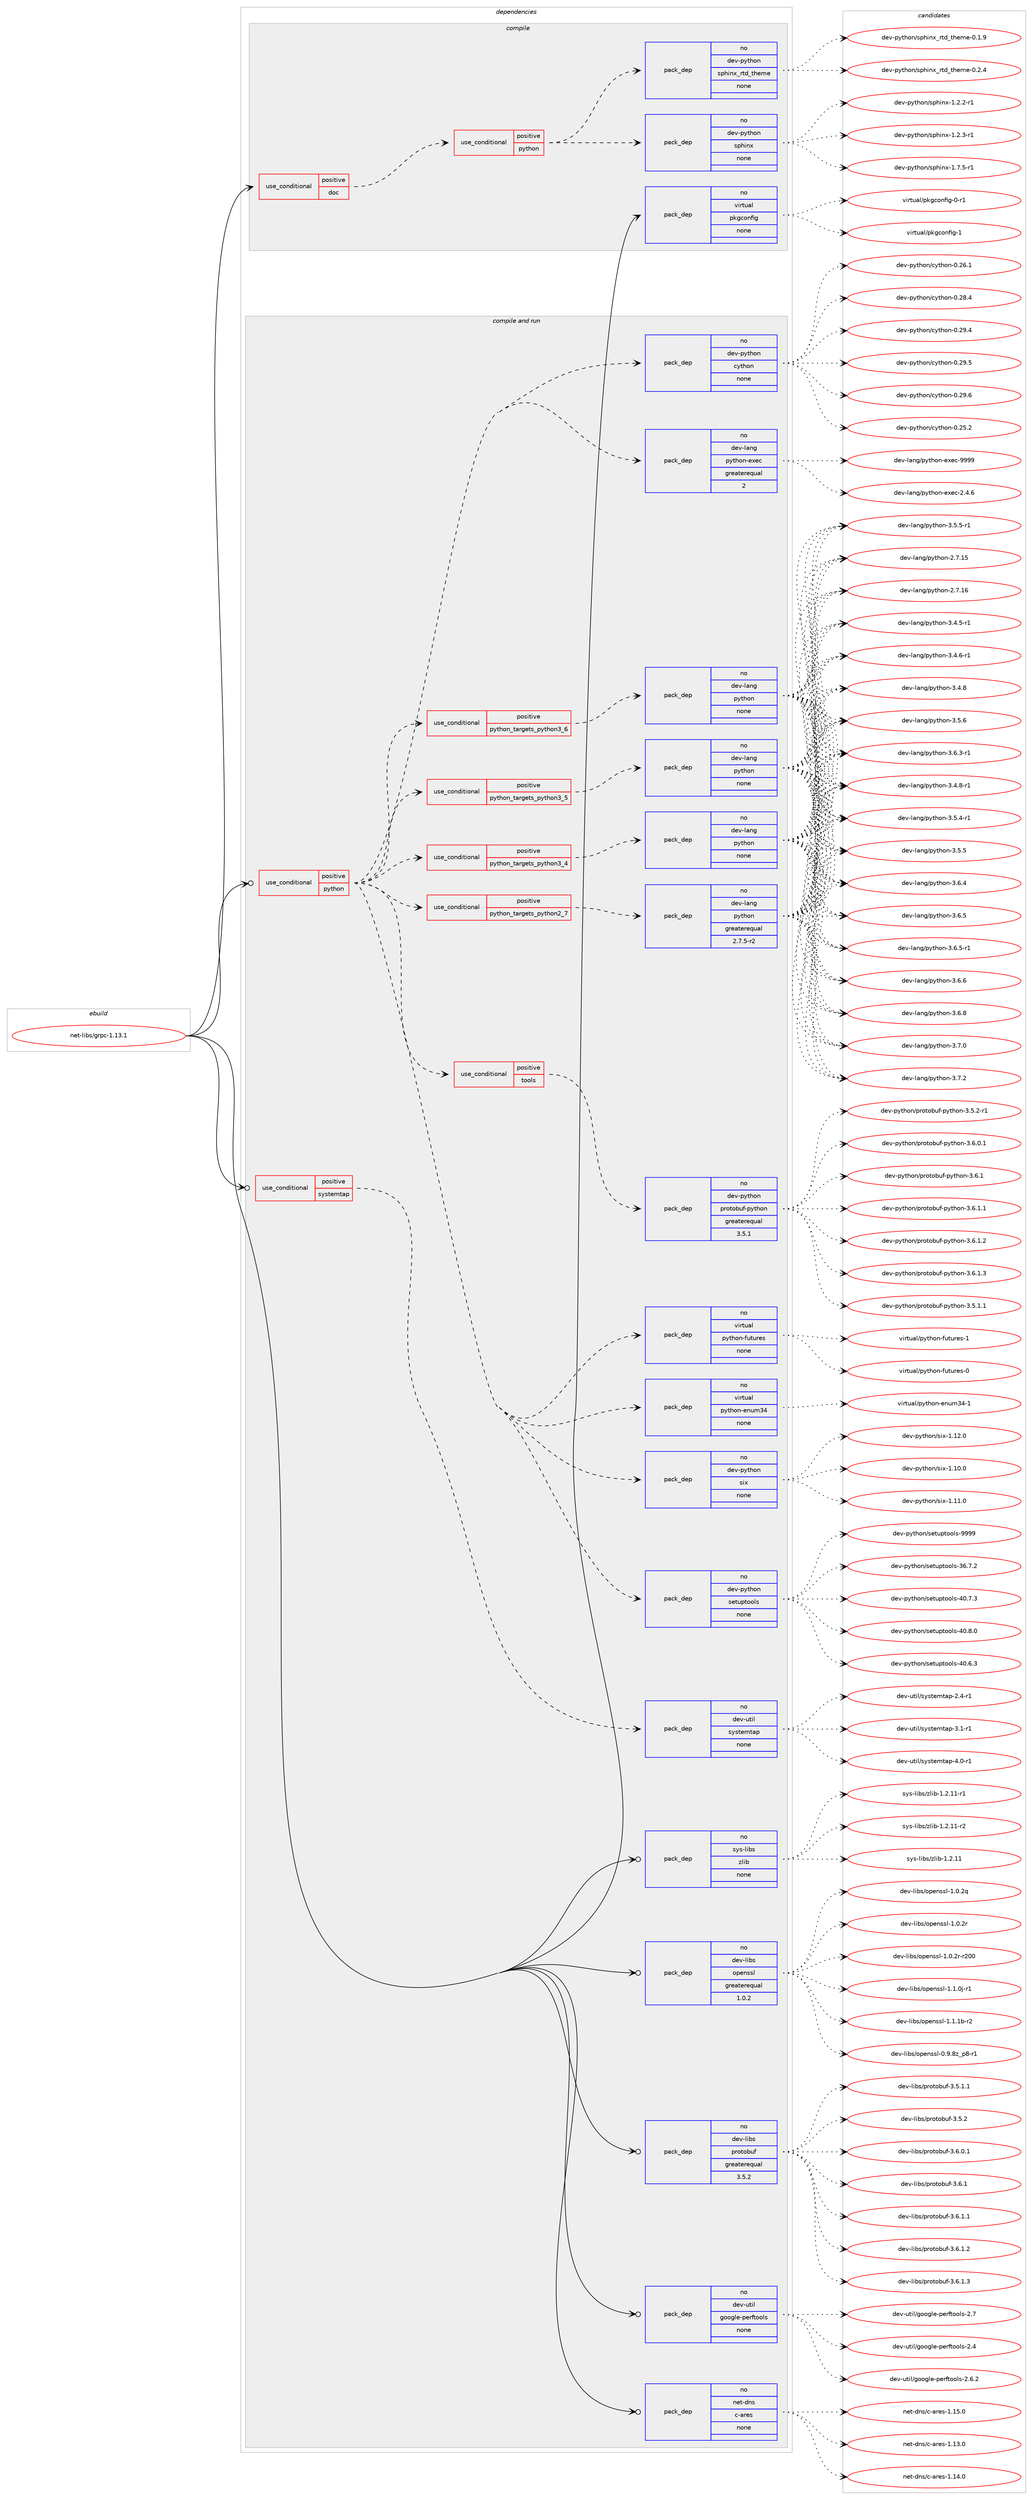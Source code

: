 digraph prolog {

# *************
# Graph options
# *************

newrank=true;
concentrate=true;
compound=true;
graph [rankdir=LR,fontname=Helvetica,fontsize=10,ranksep=1.5];#, ranksep=2.5, nodesep=0.2];
edge  [arrowhead=vee];
node  [fontname=Helvetica,fontsize=10];

# **********
# The ebuild
# **********

subgraph cluster_leftcol {
color=gray;
rank=same;
label=<<i>ebuild</i>>;
id [label="net-libs/grpc-1.13.1", color=red, width=4, href="../net-libs/grpc-1.13.1.svg"];
}

# ****************
# The dependencies
# ****************

subgraph cluster_midcol {
color=gray;
label=<<i>dependencies</i>>;
subgraph cluster_compile {
fillcolor="#eeeeee";
style=filled;
label=<<i>compile</i>>;
subgraph cond446018 {
dependency1658699 [label=<<TABLE BORDER="0" CELLBORDER="1" CELLSPACING="0" CELLPADDING="4"><TR><TD ROWSPAN="3" CELLPADDING="10">use_conditional</TD></TR><TR><TD>positive</TD></TR><TR><TD>doc</TD></TR></TABLE>>, shape=none, color=red];
subgraph cond446019 {
dependency1658700 [label=<<TABLE BORDER="0" CELLBORDER="1" CELLSPACING="0" CELLPADDING="4"><TR><TD ROWSPAN="3" CELLPADDING="10">use_conditional</TD></TR><TR><TD>positive</TD></TR><TR><TD>python</TD></TR></TABLE>>, shape=none, color=red];
subgraph pack1185802 {
dependency1658701 [label=<<TABLE BORDER="0" CELLBORDER="1" CELLSPACING="0" CELLPADDING="4" WIDTH="220"><TR><TD ROWSPAN="6" CELLPADDING="30">pack_dep</TD></TR><TR><TD WIDTH="110">no</TD></TR><TR><TD>dev-python</TD></TR><TR><TD>sphinx</TD></TR><TR><TD>none</TD></TR><TR><TD></TD></TR></TABLE>>, shape=none, color=blue];
}
dependency1658700:e -> dependency1658701:w [weight=20,style="dashed",arrowhead="vee"];
subgraph pack1185803 {
dependency1658702 [label=<<TABLE BORDER="0" CELLBORDER="1" CELLSPACING="0" CELLPADDING="4" WIDTH="220"><TR><TD ROWSPAN="6" CELLPADDING="30">pack_dep</TD></TR><TR><TD WIDTH="110">no</TD></TR><TR><TD>dev-python</TD></TR><TR><TD>sphinx_rtd_theme</TD></TR><TR><TD>none</TD></TR><TR><TD></TD></TR></TABLE>>, shape=none, color=blue];
}
dependency1658700:e -> dependency1658702:w [weight=20,style="dashed",arrowhead="vee"];
}
dependency1658699:e -> dependency1658700:w [weight=20,style="dashed",arrowhead="vee"];
}
id:e -> dependency1658699:w [weight=20,style="solid",arrowhead="vee"];
subgraph pack1185804 {
dependency1658703 [label=<<TABLE BORDER="0" CELLBORDER="1" CELLSPACING="0" CELLPADDING="4" WIDTH="220"><TR><TD ROWSPAN="6" CELLPADDING="30">pack_dep</TD></TR><TR><TD WIDTH="110">no</TD></TR><TR><TD>virtual</TD></TR><TR><TD>pkgconfig</TD></TR><TR><TD>none</TD></TR><TR><TD></TD></TR></TABLE>>, shape=none, color=blue];
}
id:e -> dependency1658703:w [weight=20,style="solid",arrowhead="vee"];
}
subgraph cluster_compileandrun {
fillcolor="#eeeeee";
style=filled;
label=<<i>compile and run</i>>;
subgraph cond446020 {
dependency1658704 [label=<<TABLE BORDER="0" CELLBORDER="1" CELLSPACING="0" CELLPADDING="4"><TR><TD ROWSPAN="3" CELLPADDING="10">use_conditional</TD></TR><TR><TD>positive</TD></TR><TR><TD>python</TD></TR></TABLE>>, shape=none, color=red];
subgraph cond446021 {
dependency1658705 [label=<<TABLE BORDER="0" CELLBORDER="1" CELLSPACING="0" CELLPADDING="4"><TR><TD ROWSPAN="3" CELLPADDING="10">use_conditional</TD></TR><TR><TD>positive</TD></TR><TR><TD>python_targets_python2_7</TD></TR></TABLE>>, shape=none, color=red];
subgraph pack1185805 {
dependency1658706 [label=<<TABLE BORDER="0" CELLBORDER="1" CELLSPACING="0" CELLPADDING="4" WIDTH="220"><TR><TD ROWSPAN="6" CELLPADDING="30">pack_dep</TD></TR><TR><TD WIDTH="110">no</TD></TR><TR><TD>dev-lang</TD></TR><TR><TD>python</TD></TR><TR><TD>greaterequal</TD></TR><TR><TD>2.7.5-r2</TD></TR></TABLE>>, shape=none, color=blue];
}
dependency1658705:e -> dependency1658706:w [weight=20,style="dashed",arrowhead="vee"];
}
dependency1658704:e -> dependency1658705:w [weight=20,style="dashed",arrowhead="vee"];
subgraph cond446022 {
dependency1658707 [label=<<TABLE BORDER="0" CELLBORDER="1" CELLSPACING="0" CELLPADDING="4"><TR><TD ROWSPAN="3" CELLPADDING="10">use_conditional</TD></TR><TR><TD>positive</TD></TR><TR><TD>python_targets_python3_4</TD></TR></TABLE>>, shape=none, color=red];
subgraph pack1185806 {
dependency1658708 [label=<<TABLE BORDER="0" CELLBORDER="1" CELLSPACING="0" CELLPADDING="4" WIDTH="220"><TR><TD ROWSPAN="6" CELLPADDING="30">pack_dep</TD></TR><TR><TD WIDTH="110">no</TD></TR><TR><TD>dev-lang</TD></TR><TR><TD>python</TD></TR><TR><TD>none</TD></TR><TR><TD></TD></TR></TABLE>>, shape=none, color=blue];
}
dependency1658707:e -> dependency1658708:w [weight=20,style="dashed",arrowhead="vee"];
}
dependency1658704:e -> dependency1658707:w [weight=20,style="dashed",arrowhead="vee"];
subgraph cond446023 {
dependency1658709 [label=<<TABLE BORDER="0" CELLBORDER="1" CELLSPACING="0" CELLPADDING="4"><TR><TD ROWSPAN="3" CELLPADDING="10">use_conditional</TD></TR><TR><TD>positive</TD></TR><TR><TD>python_targets_python3_5</TD></TR></TABLE>>, shape=none, color=red];
subgraph pack1185807 {
dependency1658710 [label=<<TABLE BORDER="0" CELLBORDER="1" CELLSPACING="0" CELLPADDING="4" WIDTH="220"><TR><TD ROWSPAN="6" CELLPADDING="30">pack_dep</TD></TR><TR><TD WIDTH="110">no</TD></TR><TR><TD>dev-lang</TD></TR><TR><TD>python</TD></TR><TR><TD>none</TD></TR><TR><TD></TD></TR></TABLE>>, shape=none, color=blue];
}
dependency1658709:e -> dependency1658710:w [weight=20,style="dashed",arrowhead="vee"];
}
dependency1658704:e -> dependency1658709:w [weight=20,style="dashed",arrowhead="vee"];
subgraph cond446024 {
dependency1658711 [label=<<TABLE BORDER="0" CELLBORDER="1" CELLSPACING="0" CELLPADDING="4"><TR><TD ROWSPAN="3" CELLPADDING="10">use_conditional</TD></TR><TR><TD>positive</TD></TR><TR><TD>python_targets_python3_6</TD></TR></TABLE>>, shape=none, color=red];
subgraph pack1185808 {
dependency1658712 [label=<<TABLE BORDER="0" CELLBORDER="1" CELLSPACING="0" CELLPADDING="4" WIDTH="220"><TR><TD ROWSPAN="6" CELLPADDING="30">pack_dep</TD></TR><TR><TD WIDTH="110">no</TD></TR><TR><TD>dev-lang</TD></TR><TR><TD>python</TD></TR><TR><TD>none</TD></TR><TR><TD></TD></TR></TABLE>>, shape=none, color=blue];
}
dependency1658711:e -> dependency1658712:w [weight=20,style="dashed",arrowhead="vee"];
}
dependency1658704:e -> dependency1658711:w [weight=20,style="dashed",arrowhead="vee"];
subgraph pack1185809 {
dependency1658713 [label=<<TABLE BORDER="0" CELLBORDER="1" CELLSPACING="0" CELLPADDING="4" WIDTH="220"><TR><TD ROWSPAN="6" CELLPADDING="30">pack_dep</TD></TR><TR><TD WIDTH="110">no</TD></TR><TR><TD>dev-lang</TD></TR><TR><TD>python-exec</TD></TR><TR><TD>greaterequal</TD></TR><TR><TD>2</TD></TR></TABLE>>, shape=none, color=blue];
}
dependency1658704:e -> dependency1658713:w [weight=20,style="dashed",arrowhead="vee"];
subgraph pack1185810 {
dependency1658714 [label=<<TABLE BORDER="0" CELLBORDER="1" CELLSPACING="0" CELLPADDING="4" WIDTH="220"><TR><TD ROWSPAN="6" CELLPADDING="30">pack_dep</TD></TR><TR><TD WIDTH="110">no</TD></TR><TR><TD>dev-python</TD></TR><TR><TD>cython</TD></TR><TR><TD>none</TD></TR><TR><TD></TD></TR></TABLE>>, shape=none, color=blue];
}
dependency1658704:e -> dependency1658714:w [weight=20,style="dashed",arrowhead="vee"];
subgraph pack1185811 {
dependency1658715 [label=<<TABLE BORDER="0" CELLBORDER="1" CELLSPACING="0" CELLPADDING="4" WIDTH="220"><TR><TD ROWSPAN="6" CELLPADDING="30">pack_dep</TD></TR><TR><TD WIDTH="110">no</TD></TR><TR><TD>dev-python</TD></TR><TR><TD>setuptools</TD></TR><TR><TD>none</TD></TR><TR><TD></TD></TR></TABLE>>, shape=none, color=blue];
}
dependency1658704:e -> dependency1658715:w [weight=20,style="dashed",arrowhead="vee"];
subgraph pack1185812 {
dependency1658716 [label=<<TABLE BORDER="0" CELLBORDER="1" CELLSPACING="0" CELLPADDING="4" WIDTH="220"><TR><TD ROWSPAN="6" CELLPADDING="30">pack_dep</TD></TR><TR><TD WIDTH="110">no</TD></TR><TR><TD>dev-python</TD></TR><TR><TD>six</TD></TR><TR><TD>none</TD></TR><TR><TD></TD></TR></TABLE>>, shape=none, color=blue];
}
dependency1658704:e -> dependency1658716:w [weight=20,style="dashed",arrowhead="vee"];
subgraph pack1185813 {
dependency1658717 [label=<<TABLE BORDER="0" CELLBORDER="1" CELLSPACING="0" CELLPADDING="4" WIDTH="220"><TR><TD ROWSPAN="6" CELLPADDING="30">pack_dep</TD></TR><TR><TD WIDTH="110">no</TD></TR><TR><TD>virtual</TD></TR><TR><TD>python-enum34</TD></TR><TR><TD>none</TD></TR><TR><TD></TD></TR></TABLE>>, shape=none, color=blue];
}
dependency1658704:e -> dependency1658717:w [weight=20,style="dashed",arrowhead="vee"];
subgraph pack1185814 {
dependency1658718 [label=<<TABLE BORDER="0" CELLBORDER="1" CELLSPACING="0" CELLPADDING="4" WIDTH="220"><TR><TD ROWSPAN="6" CELLPADDING="30">pack_dep</TD></TR><TR><TD WIDTH="110">no</TD></TR><TR><TD>virtual</TD></TR><TR><TD>python-futures</TD></TR><TR><TD>none</TD></TR><TR><TD></TD></TR></TABLE>>, shape=none, color=blue];
}
dependency1658704:e -> dependency1658718:w [weight=20,style="dashed",arrowhead="vee"];
subgraph cond446025 {
dependency1658719 [label=<<TABLE BORDER="0" CELLBORDER="1" CELLSPACING="0" CELLPADDING="4"><TR><TD ROWSPAN="3" CELLPADDING="10">use_conditional</TD></TR><TR><TD>positive</TD></TR><TR><TD>tools</TD></TR></TABLE>>, shape=none, color=red];
subgraph pack1185815 {
dependency1658720 [label=<<TABLE BORDER="0" CELLBORDER="1" CELLSPACING="0" CELLPADDING="4" WIDTH="220"><TR><TD ROWSPAN="6" CELLPADDING="30">pack_dep</TD></TR><TR><TD WIDTH="110">no</TD></TR><TR><TD>dev-python</TD></TR><TR><TD>protobuf-python</TD></TR><TR><TD>greaterequal</TD></TR><TR><TD>3.5.1</TD></TR></TABLE>>, shape=none, color=blue];
}
dependency1658719:e -> dependency1658720:w [weight=20,style="dashed",arrowhead="vee"];
}
dependency1658704:e -> dependency1658719:w [weight=20,style="dashed",arrowhead="vee"];
}
id:e -> dependency1658704:w [weight=20,style="solid",arrowhead="odotvee"];
subgraph cond446026 {
dependency1658721 [label=<<TABLE BORDER="0" CELLBORDER="1" CELLSPACING="0" CELLPADDING="4"><TR><TD ROWSPAN="3" CELLPADDING="10">use_conditional</TD></TR><TR><TD>positive</TD></TR><TR><TD>systemtap</TD></TR></TABLE>>, shape=none, color=red];
subgraph pack1185816 {
dependency1658722 [label=<<TABLE BORDER="0" CELLBORDER="1" CELLSPACING="0" CELLPADDING="4" WIDTH="220"><TR><TD ROWSPAN="6" CELLPADDING="30">pack_dep</TD></TR><TR><TD WIDTH="110">no</TD></TR><TR><TD>dev-util</TD></TR><TR><TD>systemtap</TD></TR><TR><TD>none</TD></TR><TR><TD></TD></TR></TABLE>>, shape=none, color=blue];
}
dependency1658721:e -> dependency1658722:w [weight=20,style="dashed",arrowhead="vee"];
}
id:e -> dependency1658721:w [weight=20,style="solid",arrowhead="odotvee"];
subgraph pack1185817 {
dependency1658723 [label=<<TABLE BORDER="0" CELLBORDER="1" CELLSPACING="0" CELLPADDING="4" WIDTH="220"><TR><TD ROWSPAN="6" CELLPADDING="30">pack_dep</TD></TR><TR><TD WIDTH="110">no</TD></TR><TR><TD>dev-libs</TD></TR><TR><TD>openssl</TD></TR><TR><TD>greaterequal</TD></TR><TR><TD>1.0.2</TD></TR></TABLE>>, shape=none, color=blue];
}
id:e -> dependency1658723:w [weight=20,style="solid",arrowhead="odotvee"];
subgraph pack1185818 {
dependency1658724 [label=<<TABLE BORDER="0" CELLBORDER="1" CELLSPACING="0" CELLPADDING="4" WIDTH="220"><TR><TD ROWSPAN="6" CELLPADDING="30">pack_dep</TD></TR><TR><TD WIDTH="110">no</TD></TR><TR><TD>dev-libs</TD></TR><TR><TD>protobuf</TD></TR><TR><TD>greaterequal</TD></TR><TR><TD>3.5.2</TD></TR></TABLE>>, shape=none, color=blue];
}
id:e -> dependency1658724:w [weight=20,style="solid",arrowhead="odotvee"];
subgraph pack1185819 {
dependency1658725 [label=<<TABLE BORDER="0" CELLBORDER="1" CELLSPACING="0" CELLPADDING="4" WIDTH="220"><TR><TD ROWSPAN="6" CELLPADDING="30">pack_dep</TD></TR><TR><TD WIDTH="110">no</TD></TR><TR><TD>dev-util</TD></TR><TR><TD>google-perftools</TD></TR><TR><TD>none</TD></TR><TR><TD></TD></TR></TABLE>>, shape=none, color=blue];
}
id:e -> dependency1658725:w [weight=20,style="solid",arrowhead="odotvee"];
subgraph pack1185820 {
dependency1658726 [label=<<TABLE BORDER="0" CELLBORDER="1" CELLSPACING="0" CELLPADDING="4" WIDTH="220"><TR><TD ROWSPAN="6" CELLPADDING="30">pack_dep</TD></TR><TR><TD WIDTH="110">no</TD></TR><TR><TD>net-dns</TD></TR><TR><TD>c-ares</TD></TR><TR><TD>none</TD></TR><TR><TD></TD></TR></TABLE>>, shape=none, color=blue];
}
id:e -> dependency1658726:w [weight=20,style="solid",arrowhead="odotvee"];
subgraph pack1185821 {
dependency1658727 [label=<<TABLE BORDER="0" CELLBORDER="1" CELLSPACING="0" CELLPADDING="4" WIDTH="220"><TR><TD ROWSPAN="6" CELLPADDING="30">pack_dep</TD></TR><TR><TD WIDTH="110">no</TD></TR><TR><TD>sys-libs</TD></TR><TR><TD>zlib</TD></TR><TR><TD>none</TD></TR><TR><TD></TD></TR></TABLE>>, shape=none, color=blue];
}
id:e -> dependency1658727:w [weight=20,style="solid",arrowhead="odotvee"];
}
subgraph cluster_run {
fillcolor="#eeeeee";
style=filled;
label=<<i>run</i>>;
}
}

# **************
# The candidates
# **************

subgraph cluster_choices {
rank=same;
color=gray;
label=<<i>candidates</i>>;

subgraph choice1185802 {
color=black;
nodesep=1;
choice10010111845112121116104111110471151121041051101204549465046504511449 [label="dev-python/sphinx-1.2.2-r1", color=red, width=4,href="../dev-python/sphinx-1.2.2-r1.svg"];
choice10010111845112121116104111110471151121041051101204549465046514511449 [label="dev-python/sphinx-1.2.3-r1", color=red, width=4,href="../dev-python/sphinx-1.2.3-r1.svg"];
choice10010111845112121116104111110471151121041051101204549465546534511449 [label="dev-python/sphinx-1.7.5-r1", color=red, width=4,href="../dev-python/sphinx-1.7.5-r1.svg"];
dependency1658701:e -> choice10010111845112121116104111110471151121041051101204549465046504511449:w [style=dotted,weight="100"];
dependency1658701:e -> choice10010111845112121116104111110471151121041051101204549465046514511449:w [style=dotted,weight="100"];
dependency1658701:e -> choice10010111845112121116104111110471151121041051101204549465546534511449:w [style=dotted,weight="100"];
}
subgraph choice1185803 {
color=black;
nodesep=1;
choice10010111845112121116104111110471151121041051101209511411610095116104101109101454846494657 [label="dev-python/sphinx_rtd_theme-0.1.9", color=red, width=4,href="../dev-python/sphinx_rtd_theme-0.1.9.svg"];
choice10010111845112121116104111110471151121041051101209511411610095116104101109101454846504652 [label="dev-python/sphinx_rtd_theme-0.2.4", color=red, width=4,href="../dev-python/sphinx_rtd_theme-0.2.4.svg"];
dependency1658702:e -> choice10010111845112121116104111110471151121041051101209511411610095116104101109101454846494657:w [style=dotted,weight="100"];
dependency1658702:e -> choice10010111845112121116104111110471151121041051101209511411610095116104101109101454846504652:w [style=dotted,weight="100"];
}
subgraph choice1185804 {
color=black;
nodesep=1;
choice11810511411611797108471121071039911111010210510345484511449 [label="virtual/pkgconfig-0-r1", color=red, width=4,href="../virtual/pkgconfig-0-r1.svg"];
choice1181051141161179710847112107103991111101021051034549 [label="virtual/pkgconfig-1", color=red, width=4,href="../virtual/pkgconfig-1.svg"];
dependency1658703:e -> choice11810511411611797108471121071039911111010210510345484511449:w [style=dotted,weight="100"];
dependency1658703:e -> choice1181051141161179710847112107103991111101021051034549:w [style=dotted,weight="100"];
}
subgraph choice1185805 {
color=black;
nodesep=1;
choice10010111845108971101034711212111610411111045504655464953 [label="dev-lang/python-2.7.15", color=red, width=4,href="../dev-lang/python-2.7.15.svg"];
choice10010111845108971101034711212111610411111045504655464954 [label="dev-lang/python-2.7.16", color=red, width=4,href="../dev-lang/python-2.7.16.svg"];
choice1001011184510897110103471121211161041111104551465246534511449 [label="dev-lang/python-3.4.5-r1", color=red, width=4,href="../dev-lang/python-3.4.5-r1.svg"];
choice1001011184510897110103471121211161041111104551465246544511449 [label="dev-lang/python-3.4.6-r1", color=red, width=4,href="../dev-lang/python-3.4.6-r1.svg"];
choice100101118451089711010347112121116104111110455146524656 [label="dev-lang/python-3.4.8", color=red, width=4,href="../dev-lang/python-3.4.8.svg"];
choice1001011184510897110103471121211161041111104551465246564511449 [label="dev-lang/python-3.4.8-r1", color=red, width=4,href="../dev-lang/python-3.4.8-r1.svg"];
choice1001011184510897110103471121211161041111104551465346524511449 [label="dev-lang/python-3.5.4-r1", color=red, width=4,href="../dev-lang/python-3.5.4-r1.svg"];
choice100101118451089711010347112121116104111110455146534653 [label="dev-lang/python-3.5.5", color=red, width=4,href="../dev-lang/python-3.5.5.svg"];
choice1001011184510897110103471121211161041111104551465346534511449 [label="dev-lang/python-3.5.5-r1", color=red, width=4,href="../dev-lang/python-3.5.5-r1.svg"];
choice100101118451089711010347112121116104111110455146534654 [label="dev-lang/python-3.5.6", color=red, width=4,href="../dev-lang/python-3.5.6.svg"];
choice1001011184510897110103471121211161041111104551465446514511449 [label="dev-lang/python-3.6.3-r1", color=red, width=4,href="../dev-lang/python-3.6.3-r1.svg"];
choice100101118451089711010347112121116104111110455146544652 [label="dev-lang/python-3.6.4", color=red, width=4,href="../dev-lang/python-3.6.4.svg"];
choice100101118451089711010347112121116104111110455146544653 [label="dev-lang/python-3.6.5", color=red, width=4,href="../dev-lang/python-3.6.5.svg"];
choice1001011184510897110103471121211161041111104551465446534511449 [label="dev-lang/python-3.6.5-r1", color=red, width=4,href="../dev-lang/python-3.6.5-r1.svg"];
choice100101118451089711010347112121116104111110455146544654 [label="dev-lang/python-3.6.6", color=red, width=4,href="../dev-lang/python-3.6.6.svg"];
choice100101118451089711010347112121116104111110455146544656 [label="dev-lang/python-3.6.8", color=red, width=4,href="../dev-lang/python-3.6.8.svg"];
choice100101118451089711010347112121116104111110455146554648 [label="dev-lang/python-3.7.0", color=red, width=4,href="../dev-lang/python-3.7.0.svg"];
choice100101118451089711010347112121116104111110455146554650 [label="dev-lang/python-3.7.2", color=red, width=4,href="../dev-lang/python-3.7.2.svg"];
dependency1658706:e -> choice10010111845108971101034711212111610411111045504655464953:w [style=dotted,weight="100"];
dependency1658706:e -> choice10010111845108971101034711212111610411111045504655464954:w [style=dotted,weight="100"];
dependency1658706:e -> choice1001011184510897110103471121211161041111104551465246534511449:w [style=dotted,weight="100"];
dependency1658706:e -> choice1001011184510897110103471121211161041111104551465246544511449:w [style=dotted,weight="100"];
dependency1658706:e -> choice100101118451089711010347112121116104111110455146524656:w [style=dotted,weight="100"];
dependency1658706:e -> choice1001011184510897110103471121211161041111104551465246564511449:w [style=dotted,weight="100"];
dependency1658706:e -> choice1001011184510897110103471121211161041111104551465346524511449:w [style=dotted,weight="100"];
dependency1658706:e -> choice100101118451089711010347112121116104111110455146534653:w [style=dotted,weight="100"];
dependency1658706:e -> choice1001011184510897110103471121211161041111104551465346534511449:w [style=dotted,weight="100"];
dependency1658706:e -> choice100101118451089711010347112121116104111110455146534654:w [style=dotted,weight="100"];
dependency1658706:e -> choice1001011184510897110103471121211161041111104551465446514511449:w [style=dotted,weight="100"];
dependency1658706:e -> choice100101118451089711010347112121116104111110455146544652:w [style=dotted,weight="100"];
dependency1658706:e -> choice100101118451089711010347112121116104111110455146544653:w [style=dotted,weight="100"];
dependency1658706:e -> choice1001011184510897110103471121211161041111104551465446534511449:w [style=dotted,weight="100"];
dependency1658706:e -> choice100101118451089711010347112121116104111110455146544654:w [style=dotted,weight="100"];
dependency1658706:e -> choice100101118451089711010347112121116104111110455146544656:w [style=dotted,weight="100"];
dependency1658706:e -> choice100101118451089711010347112121116104111110455146554648:w [style=dotted,weight="100"];
dependency1658706:e -> choice100101118451089711010347112121116104111110455146554650:w [style=dotted,weight="100"];
}
subgraph choice1185806 {
color=black;
nodesep=1;
choice10010111845108971101034711212111610411111045504655464953 [label="dev-lang/python-2.7.15", color=red, width=4,href="../dev-lang/python-2.7.15.svg"];
choice10010111845108971101034711212111610411111045504655464954 [label="dev-lang/python-2.7.16", color=red, width=4,href="../dev-lang/python-2.7.16.svg"];
choice1001011184510897110103471121211161041111104551465246534511449 [label="dev-lang/python-3.4.5-r1", color=red, width=4,href="../dev-lang/python-3.4.5-r1.svg"];
choice1001011184510897110103471121211161041111104551465246544511449 [label="dev-lang/python-3.4.6-r1", color=red, width=4,href="../dev-lang/python-3.4.6-r1.svg"];
choice100101118451089711010347112121116104111110455146524656 [label="dev-lang/python-3.4.8", color=red, width=4,href="../dev-lang/python-3.4.8.svg"];
choice1001011184510897110103471121211161041111104551465246564511449 [label="dev-lang/python-3.4.8-r1", color=red, width=4,href="../dev-lang/python-3.4.8-r1.svg"];
choice1001011184510897110103471121211161041111104551465346524511449 [label="dev-lang/python-3.5.4-r1", color=red, width=4,href="../dev-lang/python-3.5.4-r1.svg"];
choice100101118451089711010347112121116104111110455146534653 [label="dev-lang/python-3.5.5", color=red, width=4,href="../dev-lang/python-3.5.5.svg"];
choice1001011184510897110103471121211161041111104551465346534511449 [label="dev-lang/python-3.5.5-r1", color=red, width=4,href="../dev-lang/python-3.5.5-r1.svg"];
choice100101118451089711010347112121116104111110455146534654 [label="dev-lang/python-3.5.6", color=red, width=4,href="../dev-lang/python-3.5.6.svg"];
choice1001011184510897110103471121211161041111104551465446514511449 [label="dev-lang/python-3.6.3-r1", color=red, width=4,href="../dev-lang/python-3.6.3-r1.svg"];
choice100101118451089711010347112121116104111110455146544652 [label="dev-lang/python-3.6.4", color=red, width=4,href="../dev-lang/python-3.6.4.svg"];
choice100101118451089711010347112121116104111110455146544653 [label="dev-lang/python-3.6.5", color=red, width=4,href="../dev-lang/python-3.6.5.svg"];
choice1001011184510897110103471121211161041111104551465446534511449 [label="dev-lang/python-3.6.5-r1", color=red, width=4,href="../dev-lang/python-3.6.5-r1.svg"];
choice100101118451089711010347112121116104111110455146544654 [label="dev-lang/python-3.6.6", color=red, width=4,href="../dev-lang/python-3.6.6.svg"];
choice100101118451089711010347112121116104111110455146544656 [label="dev-lang/python-3.6.8", color=red, width=4,href="../dev-lang/python-3.6.8.svg"];
choice100101118451089711010347112121116104111110455146554648 [label="dev-lang/python-3.7.0", color=red, width=4,href="../dev-lang/python-3.7.0.svg"];
choice100101118451089711010347112121116104111110455146554650 [label="dev-lang/python-3.7.2", color=red, width=4,href="../dev-lang/python-3.7.2.svg"];
dependency1658708:e -> choice10010111845108971101034711212111610411111045504655464953:w [style=dotted,weight="100"];
dependency1658708:e -> choice10010111845108971101034711212111610411111045504655464954:w [style=dotted,weight="100"];
dependency1658708:e -> choice1001011184510897110103471121211161041111104551465246534511449:w [style=dotted,weight="100"];
dependency1658708:e -> choice1001011184510897110103471121211161041111104551465246544511449:w [style=dotted,weight="100"];
dependency1658708:e -> choice100101118451089711010347112121116104111110455146524656:w [style=dotted,weight="100"];
dependency1658708:e -> choice1001011184510897110103471121211161041111104551465246564511449:w [style=dotted,weight="100"];
dependency1658708:e -> choice1001011184510897110103471121211161041111104551465346524511449:w [style=dotted,weight="100"];
dependency1658708:e -> choice100101118451089711010347112121116104111110455146534653:w [style=dotted,weight="100"];
dependency1658708:e -> choice1001011184510897110103471121211161041111104551465346534511449:w [style=dotted,weight="100"];
dependency1658708:e -> choice100101118451089711010347112121116104111110455146534654:w [style=dotted,weight="100"];
dependency1658708:e -> choice1001011184510897110103471121211161041111104551465446514511449:w [style=dotted,weight="100"];
dependency1658708:e -> choice100101118451089711010347112121116104111110455146544652:w [style=dotted,weight="100"];
dependency1658708:e -> choice100101118451089711010347112121116104111110455146544653:w [style=dotted,weight="100"];
dependency1658708:e -> choice1001011184510897110103471121211161041111104551465446534511449:w [style=dotted,weight="100"];
dependency1658708:e -> choice100101118451089711010347112121116104111110455146544654:w [style=dotted,weight="100"];
dependency1658708:e -> choice100101118451089711010347112121116104111110455146544656:w [style=dotted,weight="100"];
dependency1658708:e -> choice100101118451089711010347112121116104111110455146554648:w [style=dotted,weight="100"];
dependency1658708:e -> choice100101118451089711010347112121116104111110455146554650:w [style=dotted,weight="100"];
}
subgraph choice1185807 {
color=black;
nodesep=1;
choice10010111845108971101034711212111610411111045504655464953 [label="dev-lang/python-2.7.15", color=red, width=4,href="../dev-lang/python-2.7.15.svg"];
choice10010111845108971101034711212111610411111045504655464954 [label="dev-lang/python-2.7.16", color=red, width=4,href="../dev-lang/python-2.7.16.svg"];
choice1001011184510897110103471121211161041111104551465246534511449 [label="dev-lang/python-3.4.5-r1", color=red, width=4,href="../dev-lang/python-3.4.5-r1.svg"];
choice1001011184510897110103471121211161041111104551465246544511449 [label="dev-lang/python-3.4.6-r1", color=red, width=4,href="../dev-lang/python-3.4.6-r1.svg"];
choice100101118451089711010347112121116104111110455146524656 [label="dev-lang/python-3.4.8", color=red, width=4,href="../dev-lang/python-3.4.8.svg"];
choice1001011184510897110103471121211161041111104551465246564511449 [label="dev-lang/python-3.4.8-r1", color=red, width=4,href="../dev-lang/python-3.4.8-r1.svg"];
choice1001011184510897110103471121211161041111104551465346524511449 [label="dev-lang/python-3.5.4-r1", color=red, width=4,href="../dev-lang/python-3.5.4-r1.svg"];
choice100101118451089711010347112121116104111110455146534653 [label="dev-lang/python-3.5.5", color=red, width=4,href="../dev-lang/python-3.5.5.svg"];
choice1001011184510897110103471121211161041111104551465346534511449 [label="dev-lang/python-3.5.5-r1", color=red, width=4,href="../dev-lang/python-3.5.5-r1.svg"];
choice100101118451089711010347112121116104111110455146534654 [label="dev-lang/python-3.5.6", color=red, width=4,href="../dev-lang/python-3.5.6.svg"];
choice1001011184510897110103471121211161041111104551465446514511449 [label="dev-lang/python-3.6.3-r1", color=red, width=4,href="../dev-lang/python-3.6.3-r1.svg"];
choice100101118451089711010347112121116104111110455146544652 [label="dev-lang/python-3.6.4", color=red, width=4,href="../dev-lang/python-3.6.4.svg"];
choice100101118451089711010347112121116104111110455146544653 [label="dev-lang/python-3.6.5", color=red, width=4,href="../dev-lang/python-3.6.5.svg"];
choice1001011184510897110103471121211161041111104551465446534511449 [label="dev-lang/python-3.6.5-r1", color=red, width=4,href="../dev-lang/python-3.6.5-r1.svg"];
choice100101118451089711010347112121116104111110455146544654 [label="dev-lang/python-3.6.6", color=red, width=4,href="../dev-lang/python-3.6.6.svg"];
choice100101118451089711010347112121116104111110455146544656 [label="dev-lang/python-3.6.8", color=red, width=4,href="../dev-lang/python-3.6.8.svg"];
choice100101118451089711010347112121116104111110455146554648 [label="dev-lang/python-3.7.0", color=red, width=4,href="../dev-lang/python-3.7.0.svg"];
choice100101118451089711010347112121116104111110455146554650 [label="dev-lang/python-3.7.2", color=red, width=4,href="../dev-lang/python-3.7.2.svg"];
dependency1658710:e -> choice10010111845108971101034711212111610411111045504655464953:w [style=dotted,weight="100"];
dependency1658710:e -> choice10010111845108971101034711212111610411111045504655464954:w [style=dotted,weight="100"];
dependency1658710:e -> choice1001011184510897110103471121211161041111104551465246534511449:w [style=dotted,weight="100"];
dependency1658710:e -> choice1001011184510897110103471121211161041111104551465246544511449:w [style=dotted,weight="100"];
dependency1658710:e -> choice100101118451089711010347112121116104111110455146524656:w [style=dotted,weight="100"];
dependency1658710:e -> choice1001011184510897110103471121211161041111104551465246564511449:w [style=dotted,weight="100"];
dependency1658710:e -> choice1001011184510897110103471121211161041111104551465346524511449:w [style=dotted,weight="100"];
dependency1658710:e -> choice100101118451089711010347112121116104111110455146534653:w [style=dotted,weight="100"];
dependency1658710:e -> choice1001011184510897110103471121211161041111104551465346534511449:w [style=dotted,weight="100"];
dependency1658710:e -> choice100101118451089711010347112121116104111110455146534654:w [style=dotted,weight="100"];
dependency1658710:e -> choice1001011184510897110103471121211161041111104551465446514511449:w [style=dotted,weight="100"];
dependency1658710:e -> choice100101118451089711010347112121116104111110455146544652:w [style=dotted,weight="100"];
dependency1658710:e -> choice100101118451089711010347112121116104111110455146544653:w [style=dotted,weight="100"];
dependency1658710:e -> choice1001011184510897110103471121211161041111104551465446534511449:w [style=dotted,weight="100"];
dependency1658710:e -> choice100101118451089711010347112121116104111110455146544654:w [style=dotted,weight="100"];
dependency1658710:e -> choice100101118451089711010347112121116104111110455146544656:w [style=dotted,weight="100"];
dependency1658710:e -> choice100101118451089711010347112121116104111110455146554648:w [style=dotted,weight="100"];
dependency1658710:e -> choice100101118451089711010347112121116104111110455146554650:w [style=dotted,weight="100"];
}
subgraph choice1185808 {
color=black;
nodesep=1;
choice10010111845108971101034711212111610411111045504655464953 [label="dev-lang/python-2.7.15", color=red, width=4,href="../dev-lang/python-2.7.15.svg"];
choice10010111845108971101034711212111610411111045504655464954 [label="dev-lang/python-2.7.16", color=red, width=4,href="../dev-lang/python-2.7.16.svg"];
choice1001011184510897110103471121211161041111104551465246534511449 [label="dev-lang/python-3.4.5-r1", color=red, width=4,href="../dev-lang/python-3.4.5-r1.svg"];
choice1001011184510897110103471121211161041111104551465246544511449 [label="dev-lang/python-3.4.6-r1", color=red, width=4,href="../dev-lang/python-3.4.6-r1.svg"];
choice100101118451089711010347112121116104111110455146524656 [label="dev-lang/python-3.4.8", color=red, width=4,href="../dev-lang/python-3.4.8.svg"];
choice1001011184510897110103471121211161041111104551465246564511449 [label="dev-lang/python-3.4.8-r1", color=red, width=4,href="../dev-lang/python-3.4.8-r1.svg"];
choice1001011184510897110103471121211161041111104551465346524511449 [label="dev-lang/python-3.5.4-r1", color=red, width=4,href="../dev-lang/python-3.5.4-r1.svg"];
choice100101118451089711010347112121116104111110455146534653 [label="dev-lang/python-3.5.5", color=red, width=4,href="../dev-lang/python-3.5.5.svg"];
choice1001011184510897110103471121211161041111104551465346534511449 [label="dev-lang/python-3.5.5-r1", color=red, width=4,href="../dev-lang/python-3.5.5-r1.svg"];
choice100101118451089711010347112121116104111110455146534654 [label="dev-lang/python-3.5.6", color=red, width=4,href="../dev-lang/python-3.5.6.svg"];
choice1001011184510897110103471121211161041111104551465446514511449 [label="dev-lang/python-3.6.3-r1", color=red, width=4,href="../dev-lang/python-3.6.3-r1.svg"];
choice100101118451089711010347112121116104111110455146544652 [label="dev-lang/python-3.6.4", color=red, width=4,href="../dev-lang/python-3.6.4.svg"];
choice100101118451089711010347112121116104111110455146544653 [label="dev-lang/python-3.6.5", color=red, width=4,href="../dev-lang/python-3.6.5.svg"];
choice1001011184510897110103471121211161041111104551465446534511449 [label="dev-lang/python-3.6.5-r1", color=red, width=4,href="../dev-lang/python-3.6.5-r1.svg"];
choice100101118451089711010347112121116104111110455146544654 [label="dev-lang/python-3.6.6", color=red, width=4,href="../dev-lang/python-3.6.6.svg"];
choice100101118451089711010347112121116104111110455146544656 [label="dev-lang/python-3.6.8", color=red, width=4,href="../dev-lang/python-3.6.8.svg"];
choice100101118451089711010347112121116104111110455146554648 [label="dev-lang/python-3.7.0", color=red, width=4,href="../dev-lang/python-3.7.0.svg"];
choice100101118451089711010347112121116104111110455146554650 [label="dev-lang/python-3.7.2", color=red, width=4,href="../dev-lang/python-3.7.2.svg"];
dependency1658712:e -> choice10010111845108971101034711212111610411111045504655464953:w [style=dotted,weight="100"];
dependency1658712:e -> choice10010111845108971101034711212111610411111045504655464954:w [style=dotted,weight="100"];
dependency1658712:e -> choice1001011184510897110103471121211161041111104551465246534511449:w [style=dotted,weight="100"];
dependency1658712:e -> choice1001011184510897110103471121211161041111104551465246544511449:w [style=dotted,weight="100"];
dependency1658712:e -> choice100101118451089711010347112121116104111110455146524656:w [style=dotted,weight="100"];
dependency1658712:e -> choice1001011184510897110103471121211161041111104551465246564511449:w [style=dotted,weight="100"];
dependency1658712:e -> choice1001011184510897110103471121211161041111104551465346524511449:w [style=dotted,weight="100"];
dependency1658712:e -> choice100101118451089711010347112121116104111110455146534653:w [style=dotted,weight="100"];
dependency1658712:e -> choice1001011184510897110103471121211161041111104551465346534511449:w [style=dotted,weight="100"];
dependency1658712:e -> choice100101118451089711010347112121116104111110455146534654:w [style=dotted,weight="100"];
dependency1658712:e -> choice1001011184510897110103471121211161041111104551465446514511449:w [style=dotted,weight="100"];
dependency1658712:e -> choice100101118451089711010347112121116104111110455146544652:w [style=dotted,weight="100"];
dependency1658712:e -> choice100101118451089711010347112121116104111110455146544653:w [style=dotted,weight="100"];
dependency1658712:e -> choice1001011184510897110103471121211161041111104551465446534511449:w [style=dotted,weight="100"];
dependency1658712:e -> choice100101118451089711010347112121116104111110455146544654:w [style=dotted,weight="100"];
dependency1658712:e -> choice100101118451089711010347112121116104111110455146544656:w [style=dotted,weight="100"];
dependency1658712:e -> choice100101118451089711010347112121116104111110455146554648:w [style=dotted,weight="100"];
dependency1658712:e -> choice100101118451089711010347112121116104111110455146554650:w [style=dotted,weight="100"];
}
subgraph choice1185809 {
color=black;
nodesep=1;
choice1001011184510897110103471121211161041111104510112010199455046524654 [label="dev-lang/python-exec-2.4.6", color=red, width=4,href="../dev-lang/python-exec-2.4.6.svg"];
choice10010111845108971101034711212111610411111045101120101994557575757 [label="dev-lang/python-exec-9999", color=red, width=4,href="../dev-lang/python-exec-9999.svg"];
dependency1658713:e -> choice1001011184510897110103471121211161041111104510112010199455046524654:w [style=dotted,weight="100"];
dependency1658713:e -> choice10010111845108971101034711212111610411111045101120101994557575757:w [style=dotted,weight="100"];
}
subgraph choice1185810 {
color=black;
nodesep=1;
choice10010111845112121116104111110479912111610411111045484650534650 [label="dev-python/cython-0.25.2", color=red, width=4,href="../dev-python/cython-0.25.2.svg"];
choice10010111845112121116104111110479912111610411111045484650544649 [label="dev-python/cython-0.26.1", color=red, width=4,href="../dev-python/cython-0.26.1.svg"];
choice10010111845112121116104111110479912111610411111045484650564652 [label="dev-python/cython-0.28.4", color=red, width=4,href="../dev-python/cython-0.28.4.svg"];
choice10010111845112121116104111110479912111610411111045484650574652 [label="dev-python/cython-0.29.4", color=red, width=4,href="../dev-python/cython-0.29.4.svg"];
choice10010111845112121116104111110479912111610411111045484650574653 [label="dev-python/cython-0.29.5", color=red, width=4,href="../dev-python/cython-0.29.5.svg"];
choice10010111845112121116104111110479912111610411111045484650574654 [label="dev-python/cython-0.29.6", color=red, width=4,href="../dev-python/cython-0.29.6.svg"];
dependency1658714:e -> choice10010111845112121116104111110479912111610411111045484650534650:w [style=dotted,weight="100"];
dependency1658714:e -> choice10010111845112121116104111110479912111610411111045484650544649:w [style=dotted,weight="100"];
dependency1658714:e -> choice10010111845112121116104111110479912111610411111045484650564652:w [style=dotted,weight="100"];
dependency1658714:e -> choice10010111845112121116104111110479912111610411111045484650574652:w [style=dotted,weight="100"];
dependency1658714:e -> choice10010111845112121116104111110479912111610411111045484650574653:w [style=dotted,weight="100"];
dependency1658714:e -> choice10010111845112121116104111110479912111610411111045484650574654:w [style=dotted,weight="100"];
}
subgraph choice1185811 {
color=black;
nodesep=1;
choice100101118451121211161041111104711510111611711211611111110811545515446554650 [label="dev-python/setuptools-36.7.2", color=red, width=4,href="../dev-python/setuptools-36.7.2.svg"];
choice100101118451121211161041111104711510111611711211611111110811545524846544651 [label="dev-python/setuptools-40.6.3", color=red, width=4,href="../dev-python/setuptools-40.6.3.svg"];
choice100101118451121211161041111104711510111611711211611111110811545524846554651 [label="dev-python/setuptools-40.7.3", color=red, width=4,href="../dev-python/setuptools-40.7.3.svg"];
choice100101118451121211161041111104711510111611711211611111110811545524846564648 [label="dev-python/setuptools-40.8.0", color=red, width=4,href="../dev-python/setuptools-40.8.0.svg"];
choice10010111845112121116104111110471151011161171121161111111081154557575757 [label="dev-python/setuptools-9999", color=red, width=4,href="../dev-python/setuptools-9999.svg"];
dependency1658715:e -> choice100101118451121211161041111104711510111611711211611111110811545515446554650:w [style=dotted,weight="100"];
dependency1658715:e -> choice100101118451121211161041111104711510111611711211611111110811545524846544651:w [style=dotted,weight="100"];
dependency1658715:e -> choice100101118451121211161041111104711510111611711211611111110811545524846554651:w [style=dotted,weight="100"];
dependency1658715:e -> choice100101118451121211161041111104711510111611711211611111110811545524846564648:w [style=dotted,weight="100"];
dependency1658715:e -> choice10010111845112121116104111110471151011161171121161111111081154557575757:w [style=dotted,weight="100"];
}
subgraph choice1185812 {
color=black;
nodesep=1;
choice100101118451121211161041111104711510512045494649484648 [label="dev-python/six-1.10.0", color=red, width=4,href="../dev-python/six-1.10.0.svg"];
choice100101118451121211161041111104711510512045494649494648 [label="dev-python/six-1.11.0", color=red, width=4,href="../dev-python/six-1.11.0.svg"];
choice100101118451121211161041111104711510512045494649504648 [label="dev-python/six-1.12.0", color=red, width=4,href="../dev-python/six-1.12.0.svg"];
dependency1658716:e -> choice100101118451121211161041111104711510512045494649484648:w [style=dotted,weight="100"];
dependency1658716:e -> choice100101118451121211161041111104711510512045494649494648:w [style=dotted,weight="100"];
dependency1658716:e -> choice100101118451121211161041111104711510512045494649504648:w [style=dotted,weight="100"];
}
subgraph choice1185813 {
color=black;
nodesep=1;
choice11810511411611797108471121211161041111104510111011710951524549 [label="virtual/python-enum34-1", color=red, width=4,href="../virtual/python-enum34-1.svg"];
dependency1658717:e -> choice11810511411611797108471121211161041111104510111011710951524549:w [style=dotted,weight="100"];
}
subgraph choice1185814 {
color=black;
nodesep=1;
choice1181051141161179710847112121116104111110451021171161171141011154548 [label="virtual/python-futures-0", color=red, width=4,href="../virtual/python-futures-0.svg"];
choice1181051141161179710847112121116104111110451021171161171141011154549 [label="virtual/python-futures-1", color=red, width=4,href="../virtual/python-futures-1.svg"];
dependency1658718:e -> choice1181051141161179710847112121116104111110451021171161171141011154548:w [style=dotted,weight="100"];
dependency1658718:e -> choice1181051141161179710847112121116104111110451021171161171141011154549:w [style=dotted,weight="100"];
}
subgraph choice1185815 {
color=black;
nodesep=1;
choice100101118451121211161041111104711211411111611198117102451121211161041111104551465346494649 [label="dev-python/protobuf-python-3.5.1.1", color=red, width=4,href="../dev-python/protobuf-python-3.5.1.1.svg"];
choice100101118451121211161041111104711211411111611198117102451121211161041111104551465346504511449 [label="dev-python/protobuf-python-3.5.2-r1", color=red, width=4,href="../dev-python/protobuf-python-3.5.2-r1.svg"];
choice100101118451121211161041111104711211411111611198117102451121211161041111104551465446484649 [label="dev-python/protobuf-python-3.6.0.1", color=red, width=4,href="../dev-python/protobuf-python-3.6.0.1.svg"];
choice10010111845112121116104111110471121141111161119811710245112121116104111110455146544649 [label="dev-python/protobuf-python-3.6.1", color=red, width=4,href="../dev-python/protobuf-python-3.6.1.svg"];
choice100101118451121211161041111104711211411111611198117102451121211161041111104551465446494649 [label="dev-python/protobuf-python-3.6.1.1", color=red, width=4,href="../dev-python/protobuf-python-3.6.1.1.svg"];
choice100101118451121211161041111104711211411111611198117102451121211161041111104551465446494650 [label="dev-python/protobuf-python-3.6.1.2", color=red, width=4,href="../dev-python/protobuf-python-3.6.1.2.svg"];
choice100101118451121211161041111104711211411111611198117102451121211161041111104551465446494651 [label="dev-python/protobuf-python-3.6.1.3", color=red, width=4,href="../dev-python/protobuf-python-3.6.1.3.svg"];
dependency1658720:e -> choice100101118451121211161041111104711211411111611198117102451121211161041111104551465346494649:w [style=dotted,weight="100"];
dependency1658720:e -> choice100101118451121211161041111104711211411111611198117102451121211161041111104551465346504511449:w [style=dotted,weight="100"];
dependency1658720:e -> choice100101118451121211161041111104711211411111611198117102451121211161041111104551465446484649:w [style=dotted,weight="100"];
dependency1658720:e -> choice10010111845112121116104111110471121141111161119811710245112121116104111110455146544649:w [style=dotted,weight="100"];
dependency1658720:e -> choice100101118451121211161041111104711211411111611198117102451121211161041111104551465446494649:w [style=dotted,weight="100"];
dependency1658720:e -> choice100101118451121211161041111104711211411111611198117102451121211161041111104551465446494650:w [style=dotted,weight="100"];
dependency1658720:e -> choice100101118451121211161041111104711211411111611198117102451121211161041111104551465446494651:w [style=dotted,weight="100"];
}
subgraph choice1185816 {
color=black;
nodesep=1;
choice100101118451171161051084711512111511610110911697112455046524511449 [label="dev-util/systemtap-2.4-r1", color=red, width=4,href="../dev-util/systemtap-2.4-r1.svg"];
choice100101118451171161051084711512111511610110911697112455146494511449 [label="dev-util/systemtap-3.1-r1", color=red, width=4,href="../dev-util/systemtap-3.1-r1.svg"];
choice100101118451171161051084711512111511610110911697112455246484511449 [label="dev-util/systemtap-4.0-r1", color=red, width=4,href="../dev-util/systemtap-4.0-r1.svg"];
dependency1658722:e -> choice100101118451171161051084711512111511610110911697112455046524511449:w [style=dotted,weight="100"];
dependency1658722:e -> choice100101118451171161051084711512111511610110911697112455146494511449:w [style=dotted,weight="100"];
dependency1658722:e -> choice100101118451171161051084711512111511610110911697112455246484511449:w [style=dotted,weight="100"];
}
subgraph choice1185817 {
color=black;
nodesep=1;
choice10010111845108105981154711111210111011511510845484657465612295112564511449 [label="dev-libs/openssl-0.9.8z_p8-r1", color=red, width=4,href="../dev-libs/openssl-0.9.8z_p8-r1.svg"];
choice100101118451081059811547111112101110115115108454946484650113 [label="dev-libs/openssl-1.0.2q", color=red, width=4,href="../dev-libs/openssl-1.0.2q.svg"];
choice100101118451081059811547111112101110115115108454946484650114 [label="dev-libs/openssl-1.0.2r", color=red, width=4,href="../dev-libs/openssl-1.0.2r.svg"];
choice10010111845108105981154711111210111011511510845494648465011445114504848 [label="dev-libs/openssl-1.0.2r-r200", color=red, width=4,href="../dev-libs/openssl-1.0.2r-r200.svg"];
choice1001011184510810598115471111121011101151151084549464946481064511449 [label="dev-libs/openssl-1.1.0j-r1", color=red, width=4,href="../dev-libs/openssl-1.1.0j-r1.svg"];
choice100101118451081059811547111112101110115115108454946494649984511450 [label="dev-libs/openssl-1.1.1b-r2", color=red, width=4,href="../dev-libs/openssl-1.1.1b-r2.svg"];
dependency1658723:e -> choice10010111845108105981154711111210111011511510845484657465612295112564511449:w [style=dotted,weight="100"];
dependency1658723:e -> choice100101118451081059811547111112101110115115108454946484650113:w [style=dotted,weight="100"];
dependency1658723:e -> choice100101118451081059811547111112101110115115108454946484650114:w [style=dotted,weight="100"];
dependency1658723:e -> choice10010111845108105981154711111210111011511510845494648465011445114504848:w [style=dotted,weight="100"];
dependency1658723:e -> choice1001011184510810598115471111121011101151151084549464946481064511449:w [style=dotted,weight="100"];
dependency1658723:e -> choice100101118451081059811547111112101110115115108454946494649984511450:w [style=dotted,weight="100"];
}
subgraph choice1185818 {
color=black;
nodesep=1;
choice100101118451081059811547112114111116111981171024551465346494649 [label="dev-libs/protobuf-3.5.1.1", color=red, width=4,href="../dev-libs/protobuf-3.5.1.1.svg"];
choice10010111845108105981154711211411111611198117102455146534650 [label="dev-libs/protobuf-3.5.2", color=red, width=4,href="../dev-libs/protobuf-3.5.2.svg"];
choice100101118451081059811547112114111116111981171024551465446484649 [label="dev-libs/protobuf-3.6.0.1", color=red, width=4,href="../dev-libs/protobuf-3.6.0.1.svg"];
choice10010111845108105981154711211411111611198117102455146544649 [label="dev-libs/protobuf-3.6.1", color=red, width=4,href="../dev-libs/protobuf-3.6.1.svg"];
choice100101118451081059811547112114111116111981171024551465446494649 [label="dev-libs/protobuf-3.6.1.1", color=red, width=4,href="../dev-libs/protobuf-3.6.1.1.svg"];
choice100101118451081059811547112114111116111981171024551465446494650 [label="dev-libs/protobuf-3.6.1.2", color=red, width=4,href="../dev-libs/protobuf-3.6.1.2.svg"];
choice100101118451081059811547112114111116111981171024551465446494651 [label="dev-libs/protobuf-3.6.1.3", color=red, width=4,href="../dev-libs/protobuf-3.6.1.3.svg"];
dependency1658724:e -> choice100101118451081059811547112114111116111981171024551465346494649:w [style=dotted,weight="100"];
dependency1658724:e -> choice10010111845108105981154711211411111611198117102455146534650:w [style=dotted,weight="100"];
dependency1658724:e -> choice100101118451081059811547112114111116111981171024551465446484649:w [style=dotted,weight="100"];
dependency1658724:e -> choice10010111845108105981154711211411111611198117102455146544649:w [style=dotted,weight="100"];
dependency1658724:e -> choice100101118451081059811547112114111116111981171024551465446494649:w [style=dotted,weight="100"];
dependency1658724:e -> choice100101118451081059811547112114111116111981171024551465446494650:w [style=dotted,weight="100"];
dependency1658724:e -> choice100101118451081059811547112114111116111981171024551465446494651:w [style=dotted,weight="100"];
}
subgraph choice1185819 {
color=black;
nodesep=1;
choice10010111845117116105108471031111111031081014511210111410211611111110811545504652 [label="dev-util/google-perftools-2.4", color=red, width=4,href="../dev-util/google-perftools-2.4.svg"];
choice100101118451171161051084710311111110310810145112101114102116111111108115455046544650 [label="dev-util/google-perftools-2.6.2", color=red, width=4,href="../dev-util/google-perftools-2.6.2.svg"];
choice10010111845117116105108471031111111031081014511210111410211611111110811545504655 [label="dev-util/google-perftools-2.7", color=red, width=4,href="../dev-util/google-perftools-2.7.svg"];
dependency1658725:e -> choice10010111845117116105108471031111111031081014511210111410211611111110811545504652:w [style=dotted,weight="100"];
dependency1658725:e -> choice100101118451171161051084710311111110310810145112101114102116111111108115455046544650:w [style=dotted,weight="100"];
dependency1658725:e -> choice10010111845117116105108471031111111031081014511210111410211611111110811545504655:w [style=dotted,weight="100"];
}
subgraph choice1185820 {
color=black;
nodesep=1;
choice110101116451001101154799459711410111545494649514648 [label="net-dns/c-ares-1.13.0", color=red, width=4,href="../net-dns/c-ares-1.13.0.svg"];
choice110101116451001101154799459711410111545494649524648 [label="net-dns/c-ares-1.14.0", color=red, width=4,href="../net-dns/c-ares-1.14.0.svg"];
choice110101116451001101154799459711410111545494649534648 [label="net-dns/c-ares-1.15.0", color=red, width=4,href="../net-dns/c-ares-1.15.0.svg"];
dependency1658726:e -> choice110101116451001101154799459711410111545494649514648:w [style=dotted,weight="100"];
dependency1658726:e -> choice110101116451001101154799459711410111545494649524648:w [style=dotted,weight="100"];
dependency1658726:e -> choice110101116451001101154799459711410111545494649534648:w [style=dotted,weight="100"];
}
subgraph choice1185821 {
color=black;
nodesep=1;
choice1151211154510810598115471221081059845494650464949 [label="sys-libs/zlib-1.2.11", color=red, width=4,href="../sys-libs/zlib-1.2.11.svg"];
choice11512111545108105981154712210810598454946504649494511449 [label="sys-libs/zlib-1.2.11-r1", color=red, width=4,href="../sys-libs/zlib-1.2.11-r1.svg"];
choice11512111545108105981154712210810598454946504649494511450 [label="sys-libs/zlib-1.2.11-r2", color=red, width=4,href="../sys-libs/zlib-1.2.11-r2.svg"];
dependency1658727:e -> choice1151211154510810598115471221081059845494650464949:w [style=dotted,weight="100"];
dependency1658727:e -> choice11512111545108105981154712210810598454946504649494511449:w [style=dotted,weight="100"];
dependency1658727:e -> choice11512111545108105981154712210810598454946504649494511450:w [style=dotted,weight="100"];
}
}

}
